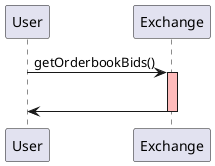 @startuml

User -> Exchange: getOrderbookBids()
activate Exchange #FFBBBB
|||
Exchange -> User
deactivate Exchange

@enduml
